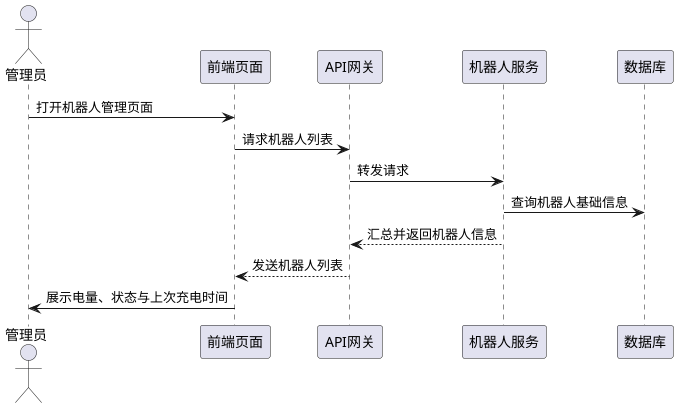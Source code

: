 @startuml
actor 管理员 as 管理员
participant "前端页面" as Frontend
participant "API网关" as APIGateway
participant "机器人服务" as RobotService
participant "数据库" as Database


管理员 -> Frontend : 打开机器人管理页面
Frontend -> APIGateway : 请求机器人列表
APIGateway -> RobotService : 转发请求
RobotService -> Database : 查询机器人基础信息

RobotService --> APIGateway : 汇总并返回机器人信息
APIGateway --> Frontend : 发送机器人列表
Frontend -> 管理员 : 展示电量、状态与上次充电时间
@enduml
